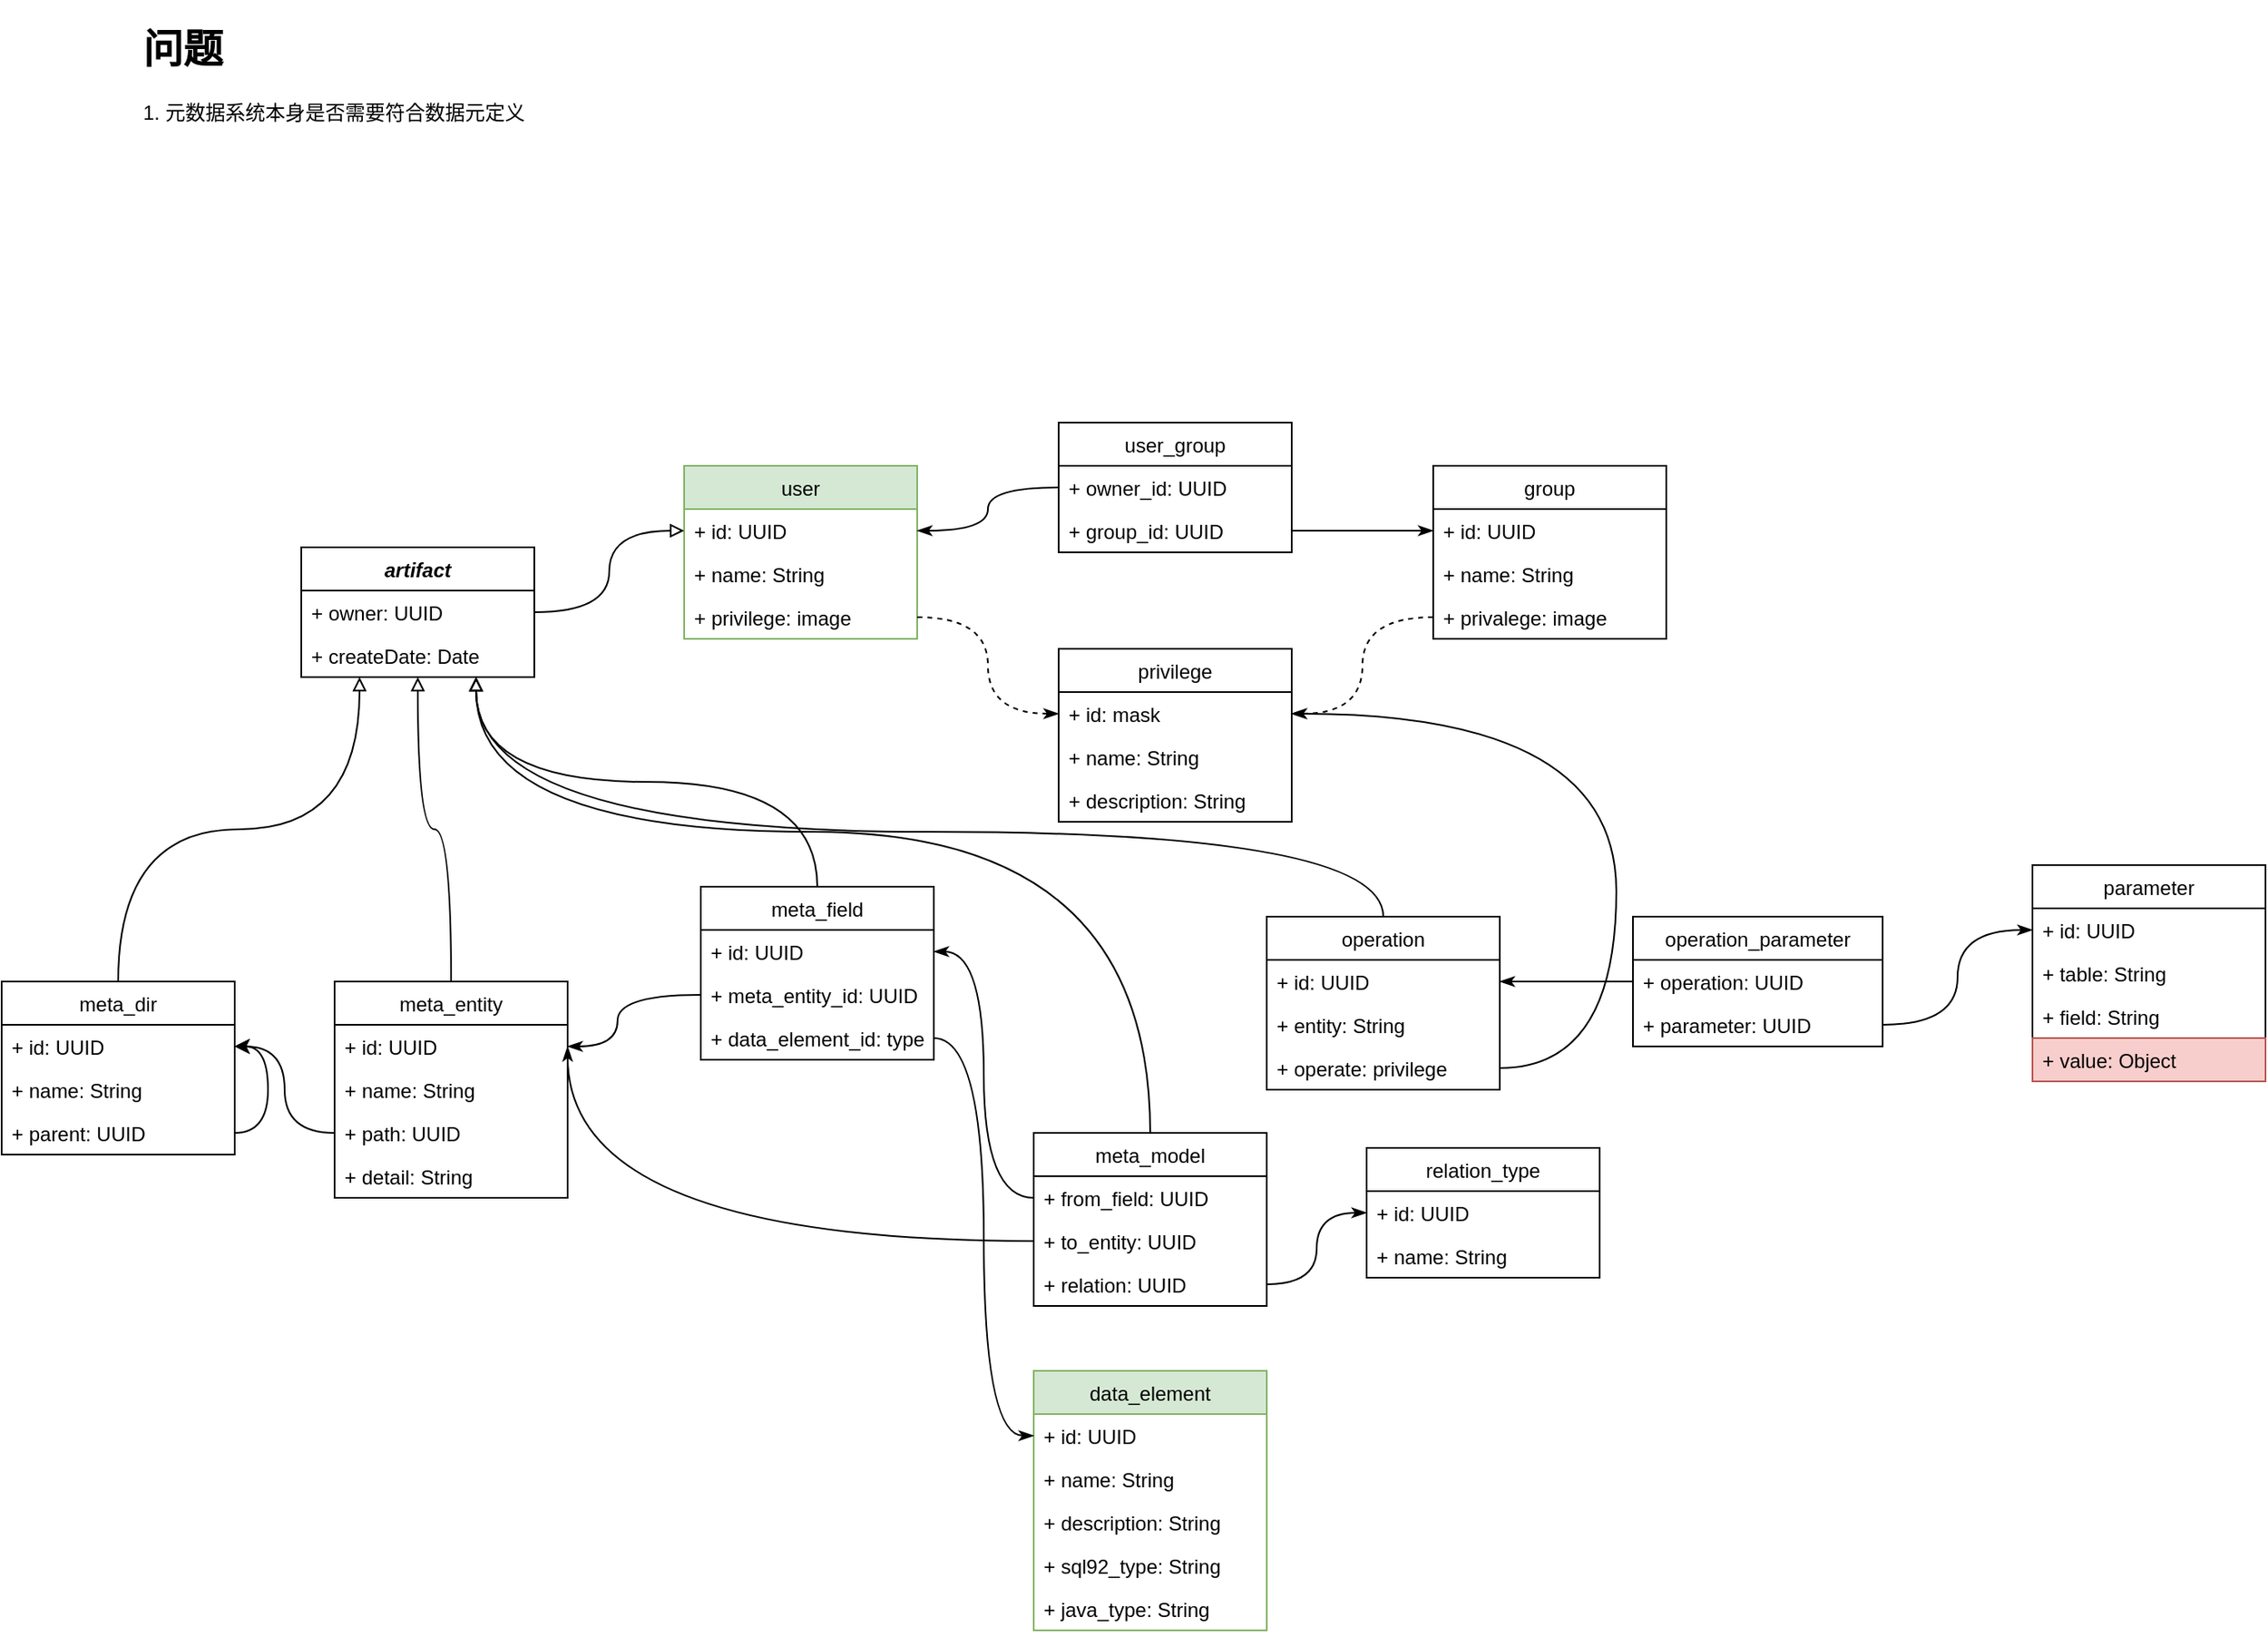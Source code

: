 <mxfile version="10.2.1" type="device"><diagram id="V8x0eQ3c_-RIAaf0eDkz" name="Page-1"><mxGraphModel dx="2253" dy="1954" grid="1" gridSize="10" guides="1" tooltips="1" connect="1" arrows="1" fold="1" page="1" pageScale="1" pageWidth="827" pageHeight="1169" math="0" shadow="0"><root><mxCell id="0"/><mxCell id="1" parent="0"/><mxCell id="-OhbKVoAAzzHw-tpGd7C-54" style="edgeStyle=orthogonalEdgeStyle;curved=1;rounded=0;jumpStyle=none;html=1;jettySize=auto;orthogonalLoop=1;endArrow=block;endFill=0;entryX=0.5;entryY=1;entryDx=0;entryDy=0;" edge="1" parent="1" source="-OhbKVoAAzzHw-tpGd7C-2" target="-OhbKVoAAzzHw-tpGd7C-85"><mxGeometry relative="1" as="geometry"><mxPoint x="50" y="20" as="targetPoint"/></mxGeometry></mxCell><mxCell id="-OhbKVoAAzzHw-tpGd7C-2" value="meta_entity" style="swimlane;fontStyle=0;childLayout=stackLayout;horizontal=1;startSize=26;fillColor=none;horizontalStack=0;resizeParent=1;resizeParentMax=0;resizeLast=0;collapsible=1;marginBottom=0;" vertex="1" parent="1"><mxGeometry x="-40" y="120" width="140" height="130" as="geometry"/></mxCell><mxCell id="-OhbKVoAAzzHw-tpGd7C-3" value="+ id: UUID" style="text;strokeColor=none;fillColor=none;align=left;verticalAlign=top;spacingLeft=4;spacingRight=4;overflow=hidden;rotatable=0;points=[[0,0.5],[1,0.5]];portConstraint=eastwest;" vertex="1" parent="-OhbKVoAAzzHw-tpGd7C-2"><mxGeometry y="26" width="140" height="26" as="geometry"/></mxCell><mxCell id="-OhbKVoAAzzHw-tpGd7C-4" value="+ name: String" style="text;strokeColor=none;fillColor=none;align=left;verticalAlign=top;spacingLeft=4;spacingRight=4;overflow=hidden;rotatable=0;points=[[0,0.5],[1,0.5]];portConstraint=eastwest;" vertex="1" parent="-OhbKVoAAzzHw-tpGd7C-2"><mxGeometry y="52" width="140" height="26" as="geometry"/></mxCell><mxCell id="-OhbKVoAAzzHw-tpGd7C-7" value="+ path: UUID" style="text;strokeColor=none;fillColor=none;align=left;verticalAlign=top;spacingLeft=4;spacingRight=4;overflow=hidden;rotatable=0;points=[[0,0.5],[1,0.5]];portConstraint=eastwest;" vertex="1" parent="-OhbKVoAAzzHw-tpGd7C-2"><mxGeometry y="78" width="140" height="26" as="geometry"/></mxCell><mxCell id="-OhbKVoAAzzHw-tpGd7C-9" value="+ detail: String" style="text;strokeColor=none;fillColor=none;align=left;verticalAlign=top;spacingLeft=4;spacingRight=4;overflow=hidden;rotatable=0;points=[[0,0.5],[1,0.5]];portConstraint=eastwest;" vertex="1" parent="-OhbKVoAAzzHw-tpGd7C-2"><mxGeometry y="104" width="140" height="26" as="geometry"/></mxCell><mxCell id="-OhbKVoAAzzHw-tpGd7C-14" value="data_element" style="swimlane;fontStyle=0;childLayout=stackLayout;horizontal=1;startSize=26;fillColor=#d5e8d4;horizontalStack=0;resizeParent=1;resizeParentMax=0;resizeLast=0;collapsible=1;marginBottom=0;strokeColor=#82b366;" vertex="1" parent="1"><mxGeometry x="380" y="354" width="140" height="156" as="geometry"/></mxCell><mxCell id="-OhbKVoAAzzHw-tpGd7C-15" value="+ id: UUID" style="text;strokeColor=none;fillColor=none;align=left;verticalAlign=top;spacingLeft=4;spacingRight=4;overflow=hidden;rotatable=0;points=[[0,0.5],[1,0.5]];portConstraint=eastwest;" vertex="1" parent="-OhbKVoAAzzHw-tpGd7C-14"><mxGeometry y="26" width="140" height="26" as="geometry"/></mxCell><mxCell id="-OhbKVoAAzzHw-tpGd7C-16" value="+ name: String" style="text;strokeColor=none;fillColor=none;align=left;verticalAlign=top;spacingLeft=4;spacingRight=4;overflow=hidden;rotatable=0;points=[[0,0.5],[1,0.5]];portConstraint=eastwest;" vertex="1" parent="-OhbKVoAAzzHw-tpGd7C-14"><mxGeometry y="52" width="140" height="26" as="geometry"/></mxCell><mxCell id="-OhbKVoAAzzHw-tpGd7C-17" value="+ description: String" style="text;strokeColor=none;fillColor=none;align=left;verticalAlign=top;spacingLeft=4;spacingRight=4;overflow=hidden;rotatable=0;points=[[0,0.5],[1,0.5]];portConstraint=eastwest;" vertex="1" parent="-OhbKVoAAzzHw-tpGd7C-14"><mxGeometry y="78" width="140" height="26" as="geometry"/></mxCell><mxCell id="-OhbKVoAAzzHw-tpGd7C-132" value="+ sql92_type: String" style="text;strokeColor=none;fillColor=none;align=left;verticalAlign=top;spacingLeft=4;spacingRight=4;overflow=hidden;rotatable=0;points=[[0,0.5],[1,0.5]];portConstraint=eastwest;" vertex="1" parent="-OhbKVoAAzzHw-tpGd7C-14"><mxGeometry y="104" width="140" height="26" as="geometry"/></mxCell><mxCell id="-OhbKVoAAzzHw-tpGd7C-133" value="+ java_type: String" style="text;strokeColor=none;fillColor=none;align=left;verticalAlign=top;spacingLeft=4;spacingRight=4;overflow=hidden;rotatable=0;points=[[0,0.5],[1,0.5]];portConstraint=eastwest;" vertex="1" parent="-OhbKVoAAzzHw-tpGd7C-14"><mxGeometry y="130" width="140" height="26" as="geometry"/></mxCell><mxCell id="-OhbKVoAAzzHw-tpGd7C-93" style="edgeStyle=orthogonalEdgeStyle;rounded=0;jumpStyle=none;html=1;entryX=0.75;entryY=1;entryDx=0;entryDy=0;endArrow=block;endFill=0;jettySize=auto;orthogonalLoop=1;curved=1;exitX=0.5;exitY=0;exitDx=0;exitDy=0;" edge="1" parent="1" source="-OhbKVoAAzzHw-tpGd7C-19" target="-OhbKVoAAzzHw-tpGd7C-85"><mxGeometry relative="1" as="geometry"><Array as="points"><mxPoint x="450" y="30"/><mxPoint x="45" y="30"/></Array></mxGeometry></mxCell><mxCell id="-OhbKVoAAzzHw-tpGd7C-19" value="meta_model" style="swimlane;fontStyle=0;childLayout=stackLayout;horizontal=1;startSize=26;fillColor=none;horizontalStack=0;resizeParent=1;resizeParentMax=0;resizeLast=0;collapsible=1;marginBottom=0;" vertex="1" parent="1"><mxGeometry x="380" y="211" width="140" height="104" as="geometry"/></mxCell><mxCell id="-OhbKVoAAzzHw-tpGd7C-20" value="+ from_field: UUID" style="text;strokeColor=none;fillColor=none;align=left;verticalAlign=top;spacingLeft=4;spacingRight=4;overflow=hidden;rotatable=0;points=[[0,0.5],[1,0.5]];portConstraint=eastwest;" vertex="1" parent="-OhbKVoAAzzHw-tpGd7C-19"><mxGeometry y="26" width="140" height="26" as="geometry"/></mxCell><mxCell id="-OhbKVoAAzzHw-tpGd7C-21" value="+ to_entity: UUID" style="text;strokeColor=none;fillColor=none;align=left;verticalAlign=top;spacingLeft=4;spacingRight=4;overflow=hidden;rotatable=0;points=[[0,0.5],[1,0.5]];portConstraint=eastwest;" vertex="1" parent="-OhbKVoAAzzHw-tpGd7C-19"><mxGeometry y="52" width="140" height="26" as="geometry"/></mxCell><mxCell id="-OhbKVoAAzzHw-tpGd7C-22" value="+ relation: UUID" style="text;strokeColor=none;fillColor=none;align=left;verticalAlign=top;spacingLeft=4;spacingRight=4;overflow=hidden;rotatable=0;points=[[0,0.5],[1,0.5]];portConstraint=eastwest;" vertex="1" parent="-OhbKVoAAzzHw-tpGd7C-19"><mxGeometry y="78" width="140" height="26" as="geometry"/></mxCell><mxCell id="-OhbKVoAAzzHw-tpGd7C-31" value="&lt;h1&gt;问题&lt;br&gt;&lt;/h1&gt;&lt;p&gt;1. 元数据系统本身是否需要符合数据元定义&lt;br&gt;&lt;/p&gt;" style="text;html=1;strokeColor=none;fillColor=none;spacing=5;spacingTop=-20;whiteSpace=wrap;overflow=hidden;rounded=0;" vertex="1" parent="1"><mxGeometry x="-160" y="-460" width="290" height="120" as="geometry"/></mxCell><mxCell id="-OhbKVoAAzzHw-tpGd7C-55" style="edgeStyle=orthogonalEdgeStyle;curved=1;rounded=0;jumpStyle=none;html=1;entryX=0.25;entryY=1;entryDx=0;entryDy=0;endArrow=block;endFill=0;jettySize=auto;orthogonalLoop=1;exitX=0.5;exitY=0;exitDx=0;exitDy=0;" edge="1" parent="1" source="-OhbKVoAAzzHw-tpGd7C-32" target="-OhbKVoAAzzHw-tpGd7C-85"><mxGeometry relative="1" as="geometry"/></mxCell><mxCell id="-OhbKVoAAzzHw-tpGd7C-32" value="meta_dir" style="swimlane;fontStyle=0;childLayout=stackLayout;horizontal=1;startSize=26;fillColor=none;horizontalStack=0;resizeParent=1;resizeParentMax=0;resizeLast=0;collapsible=1;marginBottom=0;" vertex="1" parent="1"><mxGeometry x="-240" y="120" width="140" height="104" as="geometry"/></mxCell><mxCell id="-OhbKVoAAzzHw-tpGd7C-33" value="+ id: UUID" style="text;strokeColor=none;fillColor=none;align=left;verticalAlign=top;spacingLeft=4;spacingRight=4;overflow=hidden;rotatable=0;points=[[0,0.5],[1,0.5]];portConstraint=eastwest;" vertex="1" parent="-OhbKVoAAzzHw-tpGd7C-32"><mxGeometry y="26" width="140" height="26" as="geometry"/></mxCell><mxCell id="-OhbKVoAAzzHw-tpGd7C-34" value="+ name: String" style="text;strokeColor=none;fillColor=none;align=left;verticalAlign=top;spacingLeft=4;spacingRight=4;overflow=hidden;rotatable=0;points=[[0,0.5],[1,0.5]];portConstraint=eastwest;" vertex="1" parent="-OhbKVoAAzzHw-tpGd7C-32"><mxGeometry y="52" width="140" height="26" as="geometry"/></mxCell><mxCell id="-OhbKVoAAzzHw-tpGd7C-38" style="edgeStyle=orthogonalEdgeStyle;curved=1;rounded=0;jumpStyle=none;html=1;entryX=1;entryY=0.5;entryDx=0;entryDy=0;jettySize=auto;orthogonalLoop=1;exitX=1;exitY=0.5;exitDx=0;exitDy=0;" edge="1" parent="-OhbKVoAAzzHw-tpGd7C-32" source="-OhbKVoAAzzHw-tpGd7C-35" target="-OhbKVoAAzzHw-tpGd7C-33"><mxGeometry relative="1" as="geometry"/></mxCell><mxCell id="-OhbKVoAAzzHw-tpGd7C-35" value="+ parent: UUID" style="text;strokeColor=none;fillColor=none;align=left;verticalAlign=top;spacingLeft=4;spacingRight=4;overflow=hidden;rotatable=0;points=[[0,0.5],[1,0.5]];portConstraint=eastwest;" vertex="1" parent="-OhbKVoAAzzHw-tpGd7C-32"><mxGeometry y="78" width="140" height="26" as="geometry"/></mxCell><mxCell id="-OhbKVoAAzzHw-tpGd7C-37" style="edgeStyle=orthogonalEdgeStyle;curved=1;rounded=0;jumpStyle=none;html=1;entryX=1;entryY=0.5;entryDx=0;entryDy=0;jettySize=auto;orthogonalLoop=1;" edge="1" parent="1" source="-OhbKVoAAzzHw-tpGd7C-7" target="-OhbKVoAAzzHw-tpGd7C-33"><mxGeometry relative="1" as="geometry"/></mxCell><mxCell id="-OhbKVoAAzzHw-tpGd7C-42" value="user" style="swimlane;fontStyle=0;childLayout=stackLayout;horizontal=1;startSize=26;fillColor=#d5e8d4;horizontalStack=0;resizeParent=1;resizeParentMax=0;resizeLast=0;collapsible=1;marginBottom=0;strokeColor=#82b366;" vertex="1" parent="1"><mxGeometry x="170" y="-190" width="140" height="104" as="geometry"/></mxCell><mxCell id="-OhbKVoAAzzHw-tpGd7C-43" value="+ id: UUID" style="text;strokeColor=none;fillColor=none;align=left;verticalAlign=top;spacingLeft=4;spacingRight=4;overflow=hidden;rotatable=0;points=[[0,0.5],[1,0.5]];portConstraint=eastwest;" vertex="1" parent="-OhbKVoAAzzHw-tpGd7C-42"><mxGeometry y="26" width="140" height="26" as="geometry"/></mxCell><mxCell id="-OhbKVoAAzzHw-tpGd7C-44" value="+ name: String" style="text;strokeColor=none;fillColor=none;align=left;verticalAlign=top;spacingLeft=4;spacingRight=4;overflow=hidden;rotatable=0;points=[[0,0.5],[1,0.5]];portConstraint=eastwest;" vertex="1" parent="-OhbKVoAAzzHw-tpGd7C-42"><mxGeometry y="52" width="140" height="26" as="geometry"/></mxCell><mxCell id="-OhbKVoAAzzHw-tpGd7C-45" value="+ privilege: image" style="text;strokeColor=none;fillColor=none;align=left;verticalAlign=top;spacingLeft=4;spacingRight=4;overflow=hidden;rotatable=0;points=[[0,0.5],[1,0.5]];portConstraint=eastwest;" vertex="1" parent="-OhbKVoAAzzHw-tpGd7C-42"><mxGeometry y="78" width="140" height="26" as="geometry"/></mxCell><mxCell id="-OhbKVoAAzzHw-tpGd7C-46" value="group" style="swimlane;fontStyle=0;childLayout=stackLayout;horizontal=1;startSize=26;fillColor=none;horizontalStack=0;resizeParent=1;resizeParentMax=0;resizeLast=0;collapsible=1;marginBottom=0;" vertex="1" parent="1"><mxGeometry x="620" y="-190" width="140" height="104" as="geometry"/></mxCell><mxCell id="-OhbKVoAAzzHw-tpGd7C-47" value="+ id: UUID" style="text;strokeColor=none;fillColor=none;align=left;verticalAlign=top;spacingLeft=4;spacingRight=4;overflow=hidden;rotatable=0;points=[[0,0.5],[1,0.5]];portConstraint=eastwest;" vertex="1" parent="-OhbKVoAAzzHw-tpGd7C-46"><mxGeometry y="26" width="140" height="26" as="geometry"/></mxCell><mxCell id="-OhbKVoAAzzHw-tpGd7C-48" value="+ name: String" style="text;strokeColor=none;fillColor=none;align=left;verticalAlign=top;spacingLeft=4;spacingRight=4;overflow=hidden;rotatable=0;points=[[0,0.5],[1,0.5]];portConstraint=eastwest;" vertex="1" parent="-OhbKVoAAzzHw-tpGd7C-46"><mxGeometry y="52" width="140" height="26" as="geometry"/></mxCell><mxCell id="-OhbKVoAAzzHw-tpGd7C-49" value="+ privalege: image" style="text;strokeColor=none;fillColor=none;align=left;verticalAlign=top;spacingLeft=4;spacingRight=4;overflow=hidden;rotatable=0;points=[[0,0.5],[1,0.5]];portConstraint=eastwest;" vertex="1" parent="-OhbKVoAAzzHw-tpGd7C-46"><mxGeometry y="78" width="140" height="26" as="geometry"/></mxCell><mxCell id="-OhbKVoAAzzHw-tpGd7C-50" value="user_group" style="swimlane;fontStyle=0;childLayout=stackLayout;horizontal=1;startSize=26;fillColor=none;horizontalStack=0;resizeParent=1;resizeParentMax=0;resizeLast=0;collapsible=1;marginBottom=0;" vertex="1" parent="1"><mxGeometry x="395" y="-216" width="140" height="78" as="geometry"/></mxCell><mxCell id="-OhbKVoAAzzHw-tpGd7C-51" value="+ owner_id: UUID" style="text;strokeColor=none;fillColor=none;align=left;verticalAlign=top;spacingLeft=4;spacingRight=4;overflow=hidden;rotatable=0;points=[[0,0.5],[1,0.5]];portConstraint=eastwest;" vertex="1" parent="-OhbKVoAAzzHw-tpGd7C-50"><mxGeometry y="26" width="140" height="26" as="geometry"/></mxCell><mxCell id="-OhbKVoAAzzHw-tpGd7C-52" value="+ group_id: UUID" style="text;strokeColor=none;fillColor=none;align=left;verticalAlign=top;spacingLeft=4;spacingRight=4;overflow=hidden;rotatable=0;points=[[0,0.5],[1,0.5]];portConstraint=eastwest;" vertex="1" parent="-OhbKVoAAzzHw-tpGd7C-50"><mxGeometry y="52" width="140" height="26" as="geometry"/></mxCell><mxCell id="-OhbKVoAAzzHw-tpGd7C-56" value="privilege" style="swimlane;fontStyle=0;childLayout=stackLayout;horizontal=1;startSize=26;fillColor=none;horizontalStack=0;resizeParent=1;resizeParentMax=0;resizeLast=0;collapsible=1;marginBottom=0;" vertex="1" parent="1"><mxGeometry x="395" y="-80" width="140" height="104" as="geometry"/></mxCell><mxCell id="-OhbKVoAAzzHw-tpGd7C-57" value="+ id: mask" style="text;strokeColor=none;fillColor=none;align=left;verticalAlign=top;spacingLeft=4;spacingRight=4;overflow=hidden;rotatable=0;points=[[0,0.5],[1,0.5]];portConstraint=eastwest;" vertex="1" parent="-OhbKVoAAzzHw-tpGd7C-56"><mxGeometry y="26" width="140" height="26" as="geometry"/></mxCell><mxCell id="-OhbKVoAAzzHw-tpGd7C-58" value="+ name: String" style="text;strokeColor=none;fillColor=none;align=left;verticalAlign=top;spacingLeft=4;spacingRight=4;overflow=hidden;rotatable=0;points=[[0,0.5],[1,0.5]];portConstraint=eastwest;" vertex="1" parent="-OhbKVoAAzzHw-tpGd7C-56"><mxGeometry y="52" width="140" height="26" as="geometry"/></mxCell><mxCell id="-OhbKVoAAzzHw-tpGd7C-59" value="+ description: String" style="text;strokeColor=none;fillColor=none;align=left;verticalAlign=top;spacingLeft=4;spacingRight=4;overflow=hidden;rotatable=0;points=[[0,0.5],[1,0.5]];portConstraint=eastwest;" vertex="1" parent="-OhbKVoAAzzHw-tpGd7C-56"><mxGeometry y="78" width="140" height="26" as="geometry"/></mxCell><mxCell id="-OhbKVoAAzzHw-tpGd7C-60" style="edgeStyle=orthogonalEdgeStyle;curved=1;rounded=0;jumpStyle=none;html=1;entryX=1;entryY=0.5;entryDx=0;entryDy=0;endArrow=classicThin;endFill=1;jettySize=auto;orthogonalLoop=1;" edge="1" parent="1" source="-OhbKVoAAzzHw-tpGd7C-51" target="-OhbKVoAAzzHw-tpGd7C-43"><mxGeometry relative="1" as="geometry"/></mxCell><mxCell id="-OhbKVoAAzzHw-tpGd7C-61" style="edgeStyle=orthogonalEdgeStyle;curved=1;rounded=0;jumpStyle=none;html=1;endArrow=classicThin;endFill=1;jettySize=auto;orthogonalLoop=1;" edge="1" parent="1" source="-OhbKVoAAzzHw-tpGd7C-52" target="-OhbKVoAAzzHw-tpGd7C-47"><mxGeometry relative="1" as="geometry"/></mxCell><mxCell id="-OhbKVoAAzzHw-tpGd7C-70" style="edgeStyle=orthogonalEdgeStyle;curved=1;rounded=0;jumpStyle=none;html=1;entryX=0;entryY=0.5;entryDx=0;entryDy=0;endArrow=classicThin;endFill=1;jettySize=auto;orthogonalLoop=1;dashed=1;" edge="1" parent="1" source="-OhbKVoAAzzHw-tpGd7C-45" target="-OhbKVoAAzzHw-tpGd7C-57"><mxGeometry relative="1" as="geometry"/></mxCell><mxCell id="-OhbKVoAAzzHw-tpGd7C-71" style="edgeStyle=orthogonalEdgeStyle;curved=1;rounded=0;jumpStyle=none;html=1;entryX=1;entryY=0.5;entryDx=0;entryDy=0;dashed=1;endArrow=classicThin;endFill=1;jettySize=auto;orthogonalLoop=1;" edge="1" parent="1" source="-OhbKVoAAzzHw-tpGd7C-49" target="-OhbKVoAAzzHw-tpGd7C-57"><mxGeometry relative="1" as="geometry"/></mxCell><mxCell id="-OhbKVoAAzzHw-tpGd7C-84" style="edgeStyle=orthogonalEdgeStyle;curved=1;rounded=0;jumpStyle=none;html=1;entryX=0.75;entryY=1;entryDx=0;entryDy=0;endArrow=block;endFill=0;jettySize=auto;orthogonalLoop=1;exitX=0.5;exitY=0;exitDx=0;exitDy=0;" edge="1" parent="1" source="-OhbKVoAAzzHw-tpGd7C-78" target="-OhbKVoAAzzHw-tpGd7C-85"><mxGeometry relative="1" as="geometry"/></mxCell><mxCell id="-OhbKVoAAzzHw-tpGd7C-78" value="meta_field" style="swimlane;fontStyle=0;childLayout=stackLayout;horizontal=1;startSize=26;fillColor=none;horizontalStack=0;resizeParent=1;resizeParentMax=0;resizeLast=0;collapsible=1;marginBottom=0;" vertex="1" parent="1"><mxGeometry x="180" y="63" width="140" height="104" as="geometry"/></mxCell><mxCell id="-OhbKVoAAzzHw-tpGd7C-79" value="+ id: UUID" style="text;strokeColor=none;fillColor=none;align=left;verticalAlign=top;spacingLeft=4;spacingRight=4;overflow=hidden;rotatable=0;points=[[0,0.5],[1,0.5]];portConstraint=eastwest;" vertex="1" parent="-OhbKVoAAzzHw-tpGd7C-78"><mxGeometry y="26" width="140" height="26" as="geometry"/></mxCell><mxCell id="-OhbKVoAAzzHw-tpGd7C-80" value="+ meta_entity_id: UUID" style="text;strokeColor=none;fillColor=none;align=left;verticalAlign=top;spacingLeft=4;spacingRight=4;overflow=hidden;rotatable=0;points=[[0,0.5],[1,0.5]];portConstraint=eastwest;" vertex="1" parent="-OhbKVoAAzzHw-tpGd7C-78"><mxGeometry y="52" width="140" height="26" as="geometry"/></mxCell><mxCell id="-OhbKVoAAzzHw-tpGd7C-81" value="+ data_element_id: type" style="text;strokeColor=none;fillColor=none;align=left;verticalAlign=top;spacingLeft=4;spacingRight=4;overflow=hidden;rotatable=0;points=[[0,0.5],[1,0.5]];portConstraint=eastwest;" vertex="1" parent="-OhbKVoAAzzHw-tpGd7C-78"><mxGeometry y="78" width="140" height="26" as="geometry"/></mxCell><mxCell id="-OhbKVoAAzzHw-tpGd7C-82" style="edgeStyle=orthogonalEdgeStyle;curved=1;rounded=0;jumpStyle=none;html=1;entryX=1;entryY=0.5;entryDx=0;entryDy=0;endArrow=classicThin;endFill=1;jettySize=auto;orthogonalLoop=1;" edge="1" parent="1" source="-OhbKVoAAzzHw-tpGd7C-80" target="-OhbKVoAAzzHw-tpGd7C-3"><mxGeometry relative="1" as="geometry"><Array as="points"><mxPoint x="130" y="128"/><mxPoint x="130" y="159"/></Array></mxGeometry></mxCell><mxCell id="-OhbKVoAAzzHw-tpGd7C-83" style="edgeStyle=orthogonalEdgeStyle;curved=1;rounded=0;jumpStyle=none;html=1;entryX=0;entryY=0.5;entryDx=0;entryDy=0;endArrow=classicThin;endFill=1;jettySize=auto;orthogonalLoop=1;" edge="1" parent="1" source="-OhbKVoAAzzHw-tpGd7C-81" target="-OhbKVoAAzzHw-tpGd7C-15"><mxGeometry relative="1" as="geometry"/></mxCell><mxCell id="-OhbKVoAAzzHw-tpGd7C-85" value="artifact" style="swimlane;fontStyle=3;childLayout=stackLayout;horizontal=1;startSize=26;fillColor=none;horizontalStack=0;resizeParent=1;resizeParentMax=0;resizeLast=0;collapsible=1;marginBottom=0;" vertex="1" parent="1"><mxGeometry x="-60" y="-141" width="140" height="78" as="geometry"/></mxCell><mxCell id="-OhbKVoAAzzHw-tpGd7C-87" value="+ owner: UUID" style="text;strokeColor=none;fillColor=none;align=left;verticalAlign=top;spacingLeft=4;spacingRight=4;overflow=hidden;rotatable=0;points=[[0,0.5],[1,0.5]];portConstraint=eastwest;" vertex="1" parent="-OhbKVoAAzzHw-tpGd7C-85"><mxGeometry y="26" width="140" height="26" as="geometry"/></mxCell><mxCell id="-OhbKVoAAzzHw-tpGd7C-88" value="+ createDate: Date" style="text;strokeColor=none;fillColor=none;align=left;verticalAlign=top;spacingLeft=4;spacingRight=4;overflow=hidden;rotatable=0;points=[[0,0.5],[1,0.5]];portConstraint=eastwest;" vertex="1" parent="-OhbKVoAAzzHw-tpGd7C-85"><mxGeometry y="52" width="140" height="26" as="geometry"/></mxCell><mxCell id="-OhbKVoAAzzHw-tpGd7C-90" style="edgeStyle=orthogonalEdgeStyle;curved=1;rounded=0;jumpStyle=none;html=1;entryX=0;entryY=0.5;entryDx=0;entryDy=0;endArrow=block;endFill=0;jettySize=auto;orthogonalLoop=1;exitX=1;exitY=0.5;exitDx=0;exitDy=0;" edge="1" parent="1" source="-OhbKVoAAzzHw-tpGd7C-87" target="-OhbKVoAAzzHw-tpGd7C-43"><mxGeometry relative="1" as="geometry"/></mxCell><mxCell id="-OhbKVoAAzzHw-tpGd7C-94" value="relation_type" style="swimlane;fontStyle=0;childLayout=stackLayout;horizontal=1;startSize=26;fillColor=none;horizontalStack=0;resizeParent=1;resizeParentMax=0;resizeLast=0;collapsible=1;marginBottom=0;" vertex="1" parent="1"><mxGeometry x="580" y="220" width="140" height="78" as="geometry"/></mxCell><mxCell id="-OhbKVoAAzzHw-tpGd7C-95" value="+ id: UUID" style="text;strokeColor=none;fillColor=none;align=left;verticalAlign=top;spacingLeft=4;spacingRight=4;overflow=hidden;rotatable=0;points=[[0,0.5],[1,0.5]];portConstraint=eastwest;" vertex="1" parent="-OhbKVoAAzzHw-tpGd7C-94"><mxGeometry y="26" width="140" height="26" as="geometry"/></mxCell><mxCell id="-OhbKVoAAzzHw-tpGd7C-96" value="+ name: String" style="text;strokeColor=none;fillColor=none;align=left;verticalAlign=top;spacingLeft=4;spacingRight=4;overflow=hidden;rotatable=0;points=[[0,0.5],[1,0.5]];portConstraint=eastwest;" vertex="1" parent="-OhbKVoAAzzHw-tpGd7C-94"><mxGeometry y="52" width="140" height="26" as="geometry"/></mxCell><mxCell id="-OhbKVoAAzzHw-tpGd7C-98" style="edgeStyle=orthogonalEdgeStyle;curved=1;rounded=0;jumpStyle=none;html=1;entryX=0;entryY=0.5;entryDx=0;entryDy=0;endArrow=classicThin;endFill=1;jettySize=auto;orthogonalLoop=1;" edge="1" parent="1" source="-OhbKVoAAzzHw-tpGd7C-22" target="-OhbKVoAAzzHw-tpGd7C-95"><mxGeometry relative="1" as="geometry"/></mxCell><mxCell id="-OhbKVoAAzzHw-tpGd7C-105" style="edgeStyle=orthogonalEdgeStyle;curved=1;rounded=0;jumpStyle=none;html=1;entryX=0.75;entryY=1;entryDx=0;entryDy=0;endArrow=block;endFill=0;jettySize=auto;orthogonalLoop=1;exitX=0.5;exitY=0;exitDx=0;exitDy=0;" edge="1" parent="1" source="-OhbKVoAAzzHw-tpGd7C-99" target="-OhbKVoAAzzHw-tpGd7C-85"><mxGeometry relative="1" as="geometry"><Array as="points"><mxPoint x="590" y="30"/><mxPoint x="45" y="30"/></Array></mxGeometry></mxCell><mxCell id="-OhbKVoAAzzHw-tpGd7C-99" value="operation" style="swimlane;fontStyle=0;childLayout=stackLayout;horizontal=1;startSize=26;fillColor=none;horizontalStack=0;resizeParent=1;resizeParentMax=0;resizeLast=0;collapsible=1;marginBottom=0;" vertex="1" parent="1"><mxGeometry x="520" y="81" width="140" height="104" as="geometry"/></mxCell><mxCell id="-OhbKVoAAzzHw-tpGd7C-100" value="+ id: UUID" style="text;strokeColor=none;fillColor=none;align=left;verticalAlign=top;spacingLeft=4;spacingRight=4;overflow=hidden;rotatable=0;points=[[0,0.5],[1,0.5]];portConstraint=eastwest;" vertex="1" parent="-OhbKVoAAzzHw-tpGd7C-99"><mxGeometry y="26" width="140" height="26" as="geometry"/></mxCell><mxCell id="-OhbKVoAAzzHw-tpGd7C-101" value="+ entity: String" style="text;strokeColor=none;fillColor=none;align=left;verticalAlign=top;spacingLeft=4;spacingRight=4;overflow=hidden;rotatable=0;points=[[0,0.5],[1,0.5]];portConstraint=eastwest;" vertex="1" parent="-OhbKVoAAzzHw-tpGd7C-99"><mxGeometry y="52" width="140" height="26" as="geometry"/></mxCell><mxCell id="-OhbKVoAAzzHw-tpGd7C-102" value="+ operate: privilege" style="text;strokeColor=none;fillColor=none;align=left;verticalAlign=top;spacingLeft=4;spacingRight=4;overflow=hidden;rotatable=0;points=[[0,0.5],[1,0.5]];portConstraint=eastwest;" vertex="1" parent="-OhbKVoAAzzHw-tpGd7C-99"><mxGeometry y="78" width="140" height="26" as="geometry"/></mxCell><mxCell id="-OhbKVoAAzzHw-tpGd7C-103" style="edgeStyle=orthogonalEdgeStyle;curved=1;rounded=0;jumpStyle=none;html=1;entryX=1;entryY=0.5;entryDx=0;entryDy=0;endArrow=classicThin;endFill=1;jettySize=auto;orthogonalLoop=1;" edge="1" parent="1" source="-OhbKVoAAzzHw-tpGd7C-20" target="-OhbKVoAAzzHw-tpGd7C-79"><mxGeometry relative="1" as="geometry"/></mxCell><mxCell id="-OhbKVoAAzzHw-tpGd7C-104" style="edgeStyle=orthogonalEdgeStyle;curved=1;rounded=0;jumpStyle=none;html=1;entryX=1;entryY=0.5;entryDx=0;entryDy=0;endArrow=classicThin;endFill=1;jettySize=auto;orthogonalLoop=1;" edge="1" parent="1" source="-OhbKVoAAzzHw-tpGd7C-21" target="-OhbKVoAAzzHw-tpGd7C-3"><mxGeometry relative="1" as="geometry"><Array as="points"><mxPoint x="100" y="276"/></Array></mxGeometry></mxCell><mxCell id="-OhbKVoAAzzHw-tpGd7C-111" style="edgeStyle=orthogonalEdgeStyle;curved=1;rounded=0;jumpStyle=none;html=1;endArrow=classicThin;endFill=1;jettySize=auto;orthogonalLoop=1;entryX=1;entryY=0.5;entryDx=0;entryDy=0;" edge="1" parent="1" source="-OhbKVoAAzzHw-tpGd7C-102" target="-OhbKVoAAzzHw-tpGd7C-57"><mxGeometry relative="1" as="geometry"><mxPoint x="540" y="-40" as="targetPoint"/><Array as="points"><mxPoint x="730" y="172"/><mxPoint x="730" y="-41"/></Array></mxGeometry></mxCell><mxCell id="-OhbKVoAAzzHw-tpGd7C-112" value="parameter" style="swimlane;fontStyle=0;childLayout=stackLayout;horizontal=1;startSize=26;fillColor=none;horizontalStack=0;resizeParent=1;resizeParentMax=0;resizeLast=0;collapsible=1;marginBottom=0;" vertex="1" parent="1"><mxGeometry x="980" y="50" width="140" height="130" as="geometry"/></mxCell><mxCell id="-OhbKVoAAzzHw-tpGd7C-113" value="+ id: UUID" style="text;strokeColor=none;fillColor=none;align=left;verticalAlign=top;spacingLeft=4;spacingRight=4;overflow=hidden;rotatable=0;points=[[0,0.5],[1,0.5]];portConstraint=eastwest;" vertex="1" parent="-OhbKVoAAzzHw-tpGd7C-112"><mxGeometry y="26" width="140" height="26" as="geometry"/></mxCell><mxCell id="-OhbKVoAAzzHw-tpGd7C-114" value="+ table: String" style="text;strokeColor=none;fillColor=none;align=left;verticalAlign=top;spacingLeft=4;spacingRight=4;overflow=hidden;rotatable=0;points=[[0,0.5],[1,0.5]];portConstraint=eastwest;" vertex="1" parent="-OhbKVoAAzzHw-tpGd7C-112"><mxGeometry y="52" width="140" height="26" as="geometry"/></mxCell><mxCell id="-OhbKVoAAzzHw-tpGd7C-115" value="+ field: String" style="text;strokeColor=none;fillColor=none;align=left;verticalAlign=top;spacingLeft=4;spacingRight=4;overflow=hidden;rotatable=0;points=[[0,0.5],[1,0.5]];portConstraint=eastwest;" vertex="1" parent="-OhbKVoAAzzHw-tpGd7C-112"><mxGeometry y="78" width="140" height="26" as="geometry"/></mxCell><mxCell id="-OhbKVoAAzzHw-tpGd7C-116" value="+ value: Object" style="text;strokeColor=#b85450;fillColor=#f8cecc;align=left;verticalAlign=top;spacingLeft=4;spacingRight=4;overflow=hidden;rotatable=0;points=[[0,0.5],[1,0.5]];portConstraint=eastwest;" vertex="1" parent="-OhbKVoAAzzHw-tpGd7C-112"><mxGeometry y="104" width="140" height="26" as="geometry"/></mxCell><mxCell id="-OhbKVoAAzzHw-tpGd7C-117" value="operation_parameter" style="swimlane;fontStyle=0;childLayout=stackLayout;horizontal=1;startSize=26;fillColor=none;horizontalStack=0;resizeParent=1;resizeParentMax=0;resizeLast=0;collapsible=1;marginBottom=0;" vertex="1" parent="1"><mxGeometry x="740" y="81" width="150" height="78" as="geometry"/></mxCell><mxCell id="-OhbKVoAAzzHw-tpGd7C-118" value="+ operation: UUID" style="text;strokeColor=none;fillColor=none;align=left;verticalAlign=top;spacingLeft=4;spacingRight=4;overflow=hidden;rotatable=0;points=[[0,0.5],[1,0.5]];portConstraint=eastwest;" vertex="1" parent="-OhbKVoAAzzHw-tpGd7C-117"><mxGeometry y="26" width="150" height="26" as="geometry"/></mxCell><mxCell id="-OhbKVoAAzzHw-tpGd7C-119" value="+ parameter: UUID" style="text;strokeColor=none;fillColor=none;align=left;verticalAlign=top;spacingLeft=4;spacingRight=4;overflow=hidden;rotatable=0;points=[[0,0.5],[1,0.5]];portConstraint=eastwest;" vertex="1" parent="-OhbKVoAAzzHw-tpGd7C-117"><mxGeometry y="52" width="150" height="26" as="geometry"/></mxCell><mxCell id="-OhbKVoAAzzHw-tpGd7C-121" style="edgeStyle=orthogonalEdgeStyle;curved=1;rounded=0;jumpStyle=none;html=1;entryX=1;entryY=0.5;entryDx=0;entryDy=0;endArrow=classicThin;endFill=1;jettySize=auto;orthogonalLoop=1;" edge="1" parent="1" source="-OhbKVoAAzzHw-tpGd7C-118" target="-OhbKVoAAzzHw-tpGd7C-100"><mxGeometry relative="1" as="geometry"/></mxCell><mxCell id="-OhbKVoAAzzHw-tpGd7C-123" style="edgeStyle=orthogonalEdgeStyle;curved=1;rounded=0;jumpStyle=none;html=1;endArrow=classicThin;endFill=1;jettySize=auto;orthogonalLoop=1;" edge="1" parent="1" source="-OhbKVoAAzzHw-tpGd7C-119" target="-OhbKVoAAzzHw-tpGd7C-113"><mxGeometry relative="1" as="geometry"/></mxCell></root></mxGraphModel></diagram></mxfile>